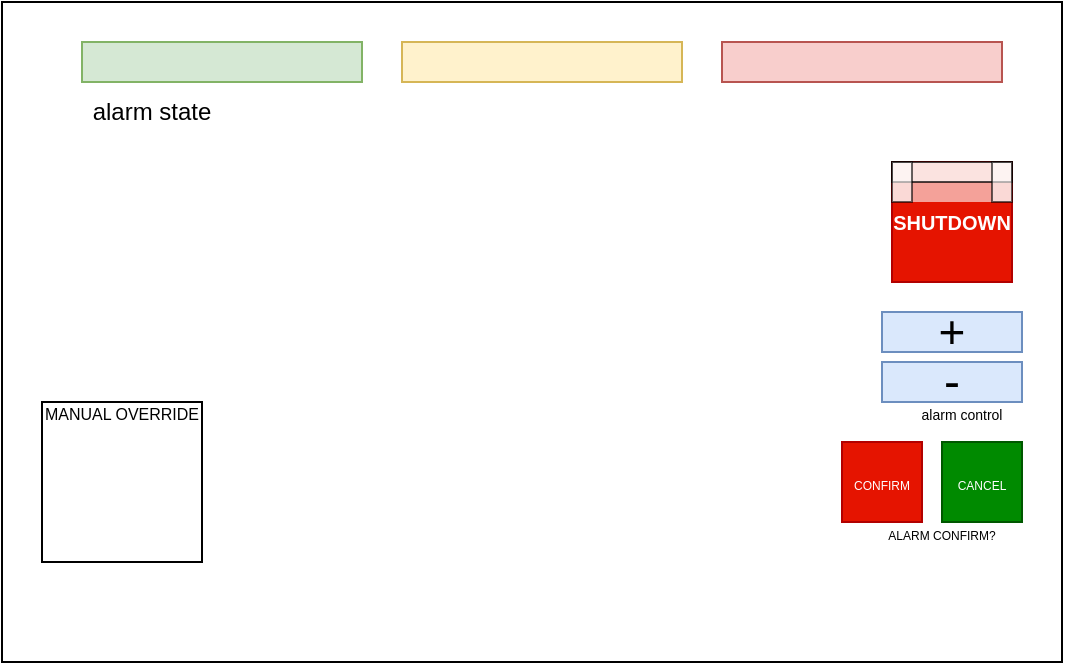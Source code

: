 <mxfile version="26.0.6">
  <diagram name="Page-1" id="GUmmgvJAJa_o6bcSBPGr">
    <mxGraphModel dx="879" dy="476" grid="1" gridSize="10" guides="1" tooltips="1" connect="1" arrows="1" fold="1" page="1" pageScale="1" pageWidth="850" pageHeight="1100" math="0" shadow="0">
      <root>
        <mxCell id="0" />
        <mxCell id="1" parent="0" />
        <mxCell id="zAbFglts3AZaV4HQ9hxB-5" value="" style="rounded=0;whiteSpace=wrap;html=1;movable=0;resizable=0;rotatable=0;deletable=0;editable=0;locked=1;connectable=0;" vertex="1" parent="1">
          <mxGeometry x="20" y="10" width="530" height="330" as="geometry" />
        </mxCell>
        <mxCell id="zAbFglts3AZaV4HQ9hxB-7" value="" style="rounded=0;whiteSpace=wrap;html=1;fillColor=#d5e8d4;strokeColor=#82b366;" vertex="1" parent="1">
          <mxGeometry x="60" y="30" width="140" height="20" as="geometry" />
        </mxCell>
        <mxCell id="zAbFglts3AZaV4HQ9hxB-8" value="" style="rounded=0;whiteSpace=wrap;html=1;fillColor=#fff2cc;strokeColor=#d6b656;" vertex="1" parent="1">
          <mxGeometry x="220" y="30" width="140" height="20" as="geometry" />
        </mxCell>
        <mxCell id="zAbFglts3AZaV4HQ9hxB-9" value="" style="rounded=0;whiteSpace=wrap;html=1;fillColor=#f8cecc;strokeColor=#b85450;" vertex="1" parent="1">
          <mxGeometry x="380" y="30" width="140" height="20" as="geometry" />
        </mxCell>
        <mxCell id="zAbFglts3AZaV4HQ9hxB-11" value="&lt;font style=&quot;font-size: 23px;&quot;&gt;+&lt;/font&gt;" style="rounded=0;whiteSpace=wrap;html=1;fillColor=#dae8fc;strokeColor=#6c8ebf;" vertex="1" parent="1">
          <mxGeometry x="460" y="165" width="70" height="20" as="geometry" />
        </mxCell>
        <mxCell id="zAbFglts3AZaV4HQ9hxB-12" value="&lt;font style=&quot;font-size: 24px;&quot;&gt;-&lt;/font&gt;" style="rounded=0;whiteSpace=wrap;html=1;fillColor=#dae8fc;strokeColor=#6c8ebf;" vertex="1" parent="1">
          <mxGeometry x="460" y="190" width="70" height="20" as="geometry" />
        </mxCell>
        <mxCell id="zAbFglts3AZaV4HQ9hxB-15" value="alarm state" style="text;html=1;align=center;verticalAlign=middle;whiteSpace=wrap;rounded=0;" vertex="1" parent="1">
          <mxGeometry x="60" y="50" width="70" height="30" as="geometry" />
        </mxCell>
        <mxCell id="zAbFglts3AZaV4HQ9hxB-16" value="&lt;font style=&quot;font-size: 7px;&quot;&gt;alarm control&lt;/font&gt;" style="text;html=1;align=center;verticalAlign=middle;whiteSpace=wrap;rounded=0;" vertex="1" parent="1">
          <mxGeometry x="470" y="210" width="60" height="10" as="geometry" />
        </mxCell>
        <mxCell id="zAbFglts3AZaV4HQ9hxB-17" value="&lt;font style=&quot;font-size: 6px;&quot;&gt;CONFIRM&lt;/font&gt;" style="rounded=0;whiteSpace=wrap;html=1;fillColor=#e51400;strokeColor=#B20000;fontColor=#ffffff;" vertex="1" parent="1">
          <mxGeometry x="440" y="230" width="40" height="40" as="geometry" />
        </mxCell>
        <mxCell id="zAbFglts3AZaV4HQ9hxB-18" value="&lt;span style=&quot;font-size: 6px;&quot;&gt;CANCEL&lt;/span&gt;" style="rounded=0;whiteSpace=wrap;html=1;fillColor=#008a00;strokeColor=#005700;fontColor=#ffffff;" vertex="1" parent="1">
          <mxGeometry x="490" y="230" width="40" height="40" as="geometry" />
        </mxCell>
        <mxCell id="zAbFglts3AZaV4HQ9hxB-19" value="&lt;font style=&quot;font-size: 6px;&quot;&gt;ALARM CONFIRM?&lt;/font&gt;" style="text;html=1;align=center;verticalAlign=middle;whiteSpace=wrap;rounded=0;" vertex="1" parent="1">
          <mxGeometry x="460" y="260" width="60" height="30" as="geometry" />
        </mxCell>
        <mxCell id="zAbFglts3AZaV4HQ9hxB-20" value="&lt;font style=&quot;font-size: 10px;&quot;&gt;&lt;b&gt;SHUTDOWN&lt;/b&gt;&lt;/font&gt;" style="rounded=0;whiteSpace=wrap;html=1;fillColor=#e51400;fontColor=#ffffff;strokeColor=#B20000;" vertex="1" parent="1">
          <mxGeometry x="465" y="90" width="60" height="60" as="geometry" />
        </mxCell>
        <mxCell id="zAbFglts3AZaV4HQ9hxB-21" value="" style="shape=process;whiteSpace=wrap;html=1;backgroundOutline=1;strokeColor=none;fillColor=default;opacity=60;" vertex="1" parent="1">
          <mxGeometry x="465" y="90" width="60" height="20" as="geometry" />
        </mxCell>
        <mxCell id="zAbFglts3AZaV4HQ9hxB-22" value="" style="rounded=0;whiteSpace=wrap;html=1;opacity=70;" vertex="1" parent="1">
          <mxGeometry x="465" y="90" width="60" height="10" as="geometry" />
        </mxCell>
        <mxCell id="zAbFglts3AZaV4HQ9hxB-24" value="" style="rounded=0;whiteSpace=wrap;html=1;opacity=60;" vertex="1" parent="1">
          <mxGeometry x="465" y="90" width="10" height="20" as="geometry" />
        </mxCell>
        <mxCell id="zAbFglts3AZaV4HQ9hxB-25" value="" style="rounded=0;whiteSpace=wrap;html=1;opacity=60;" vertex="1" parent="1">
          <mxGeometry x="515" y="90" width="10" height="20" as="geometry" />
        </mxCell>
        <mxCell id="zAbFglts3AZaV4HQ9hxB-26" value="" style="whiteSpace=wrap;html=1;aspect=fixed;" vertex="1" parent="1">
          <mxGeometry x="40" y="210" width="80" height="80" as="geometry" />
        </mxCell>
        <mxCell id="zAbFglts3AZaV4HQ9hxB-27" value="&lt;font style=&quot;font-size: 8px;&quot;&gt;MANUAL OVERRIDE&lt;/font&gt;" style="text;html=1;align=center;verticalAlign=middle;whiteSpace=wrap;rounded=0;" vertex="1" parent="1">
          <mxGeometry x="40" y="200" width="80" height="30" as="geometry" />
        </mxCell>
      </root>
    </mxGraphModel>
  </diagram>
</mxfile>

